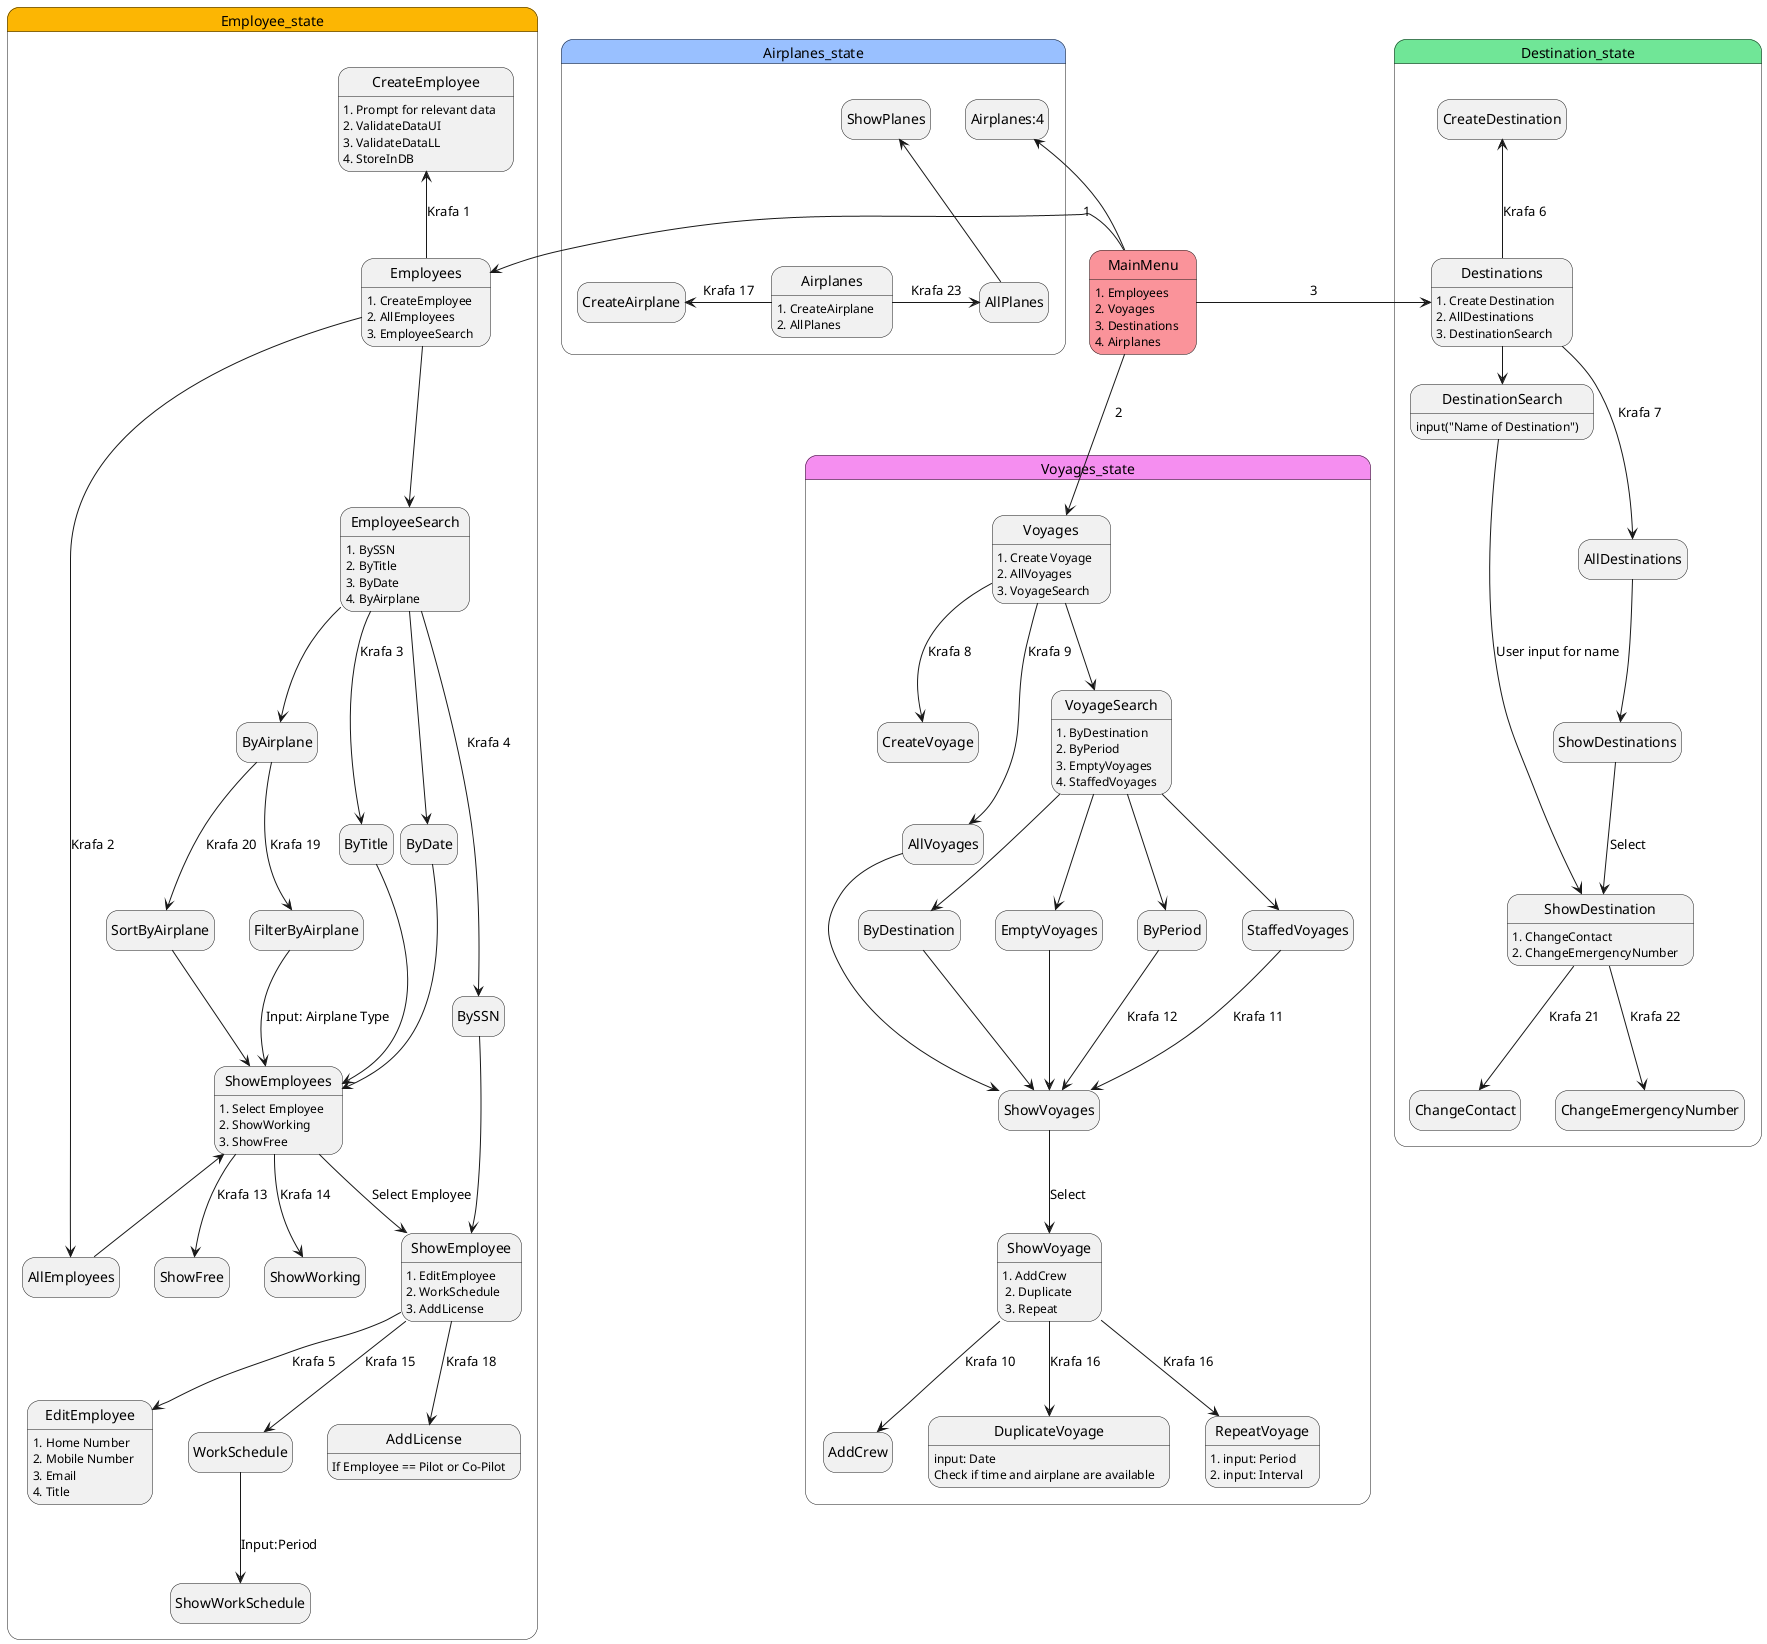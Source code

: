 @startuml UI_states
hide empty description
MainMenu: 1. Employees \n2. Voyages \n3. Destinations \n4. Airplanes

state Employee_state #fcb603{

    MainMenu #fa939a -Left-> Employees: 1
    Employees: 1. CreateEmployee \n2. AllEmployees \n3. EmployeeSearch
    Employees -up-> CreateEmployee: Krafa 1
    CreateEmployee: 1. Prompt for relevant data \n2. ValidateDataUI \n3. ValidateDataLL\n4. StoreInDB
    Employees -up-> AllEmployees: Krafa 2
    AllEmployees -up-> ShowEmployees
    Employees -down-> EmployeeSearch
    EmployeeSearch --> ByTitle: Krafa 3
    ByTitle --> ShowEmployees
    ShowEmployees: 1. Select Employee \n2. ShowWorking \n3. ShowFree
    EmployeeSearch --> BySSN: Krafa 4
    BySSN --> ShowEmployee
    ShowEmployee: 1. EditEmployee \n2. WorkSchedule\n3. AddLicense
    ShowEmployee --> EditEmployee: Krafa 5
    EditEmployee: 1. Home Number \n2. Mobile Number \n3. Email \n4. Title
    ShowEmployee --> WorkSchedule: Krafa 15
    WorkSchedule --> ShowWorkSchedule: Input:Period
    EmployeeSearch --> ByDate
    ByDate --> ShowEmployees
    EmployeeSearch --> ByAirplane
    ByAirplane --> SortByAirplane: Krafa 20
    ByAirplane --> FilterByAirplane: Krafa 19
    SortByAirplane --> ShowEmployees
    FilterByAirplane --> ShowEmployees: Input: Airplane Type
    EmployeeSearch: 1. BySSN\n2. ByTitle\n3. ByDate\n4. ByAirplane


    ShowEmployees --> ShowFree: Krafa 13
    ShowEmployees --> ShowWorking: Krafa 14
    ShowEmployees --> ShowEmployee: Select Employee
    ShowEmployee --> AddLicense: Krafa 18
    AddLicense: If Employee == Pilot or Co-Pilot

}


state Voyages_state #f58ef0{
    MainMenu -Down-> Voyages: 2
    Voyages: 1. Create Voyage \n2. AllVoyages \n3. VoyageSearch
    Voyages --> CreateVoyage: Krafa 8
    Voyages --> AllVoyages: Krafa 9
    AllVoyages --> ShowVoyages
    Voyages --> VoyageSearch
    VoyageSearch: 1. ByDestination \n2. ByPeriod \n3. EmptyVoyages \n4. StaffedVoyages
    VoyageSearch --> ByDestination
    VoyageSearch --> EmptyVoyages
    VoyageSearch --> ByPeriod
    ByDestination --> ShowVoyages
    StaffedVoyages --> ShowVoyages: Krafa 11

    EmptyVoyages --> ShowVoyages
    ByPeriod --> ShowVoyages: Krafa 12
    ShowVoyages --> ShowVoyage: Select
    ShowVoyage: 1. AddCrew\n 2. Duplicate\n 3. Repeat
    ShowVoyage --> AddCrew: Krafa 10
    VoyageSearch --> StaffedVoyages
    ShowVoyage --> DuplicateVoyage: Krafa 16
    DuplicateVoyage: input: Date \nCheck if time and airplane are available
    ShowVoyage --> RepeatVoyage: Krafa 16
    RepeatVoyage: 1. input: Period \n2. input: Interval


}

state Destination_state #70e697{
    MainMenu -Right-> Destinations: 3
    Destinations:1. Create Destination \n2. AllDestinations \n3. DestinationSearch
    Destinations -up-> CreateDestination: Krafa 6
    Destinations -down-> AllDestinations: Krafa 7
    ShowDestinations --> ShowDestination: Select
    AllDestinations --> ShowDestinations
    Destinations -right-> DestinationSearch
    DestinationSearch: input("Name of Destination")
    DestinationSearch --> ShowDestination: User input for name
    ShowDestination: 1. ChangeContact \n2. ChangeEmergencyNumber
    ShowDestination --> ChangeContact: Krafa 21
    ShowDestination --> ChangeEmergencyNumber: Krafa 22

}

state Airplanes_state #99c0ff{
    MainMenu -up-> Airplanes:4 
    Airplanes: 1. CreateAirplane \n2. AllPlanes
    Airplanes -left-> CreateAirplane: Krafa 17
    Airplanes -right-> AllPlanes: Krafa 23
    AllPlanes -up-> ShowPlanes
    
    

}

@enduml